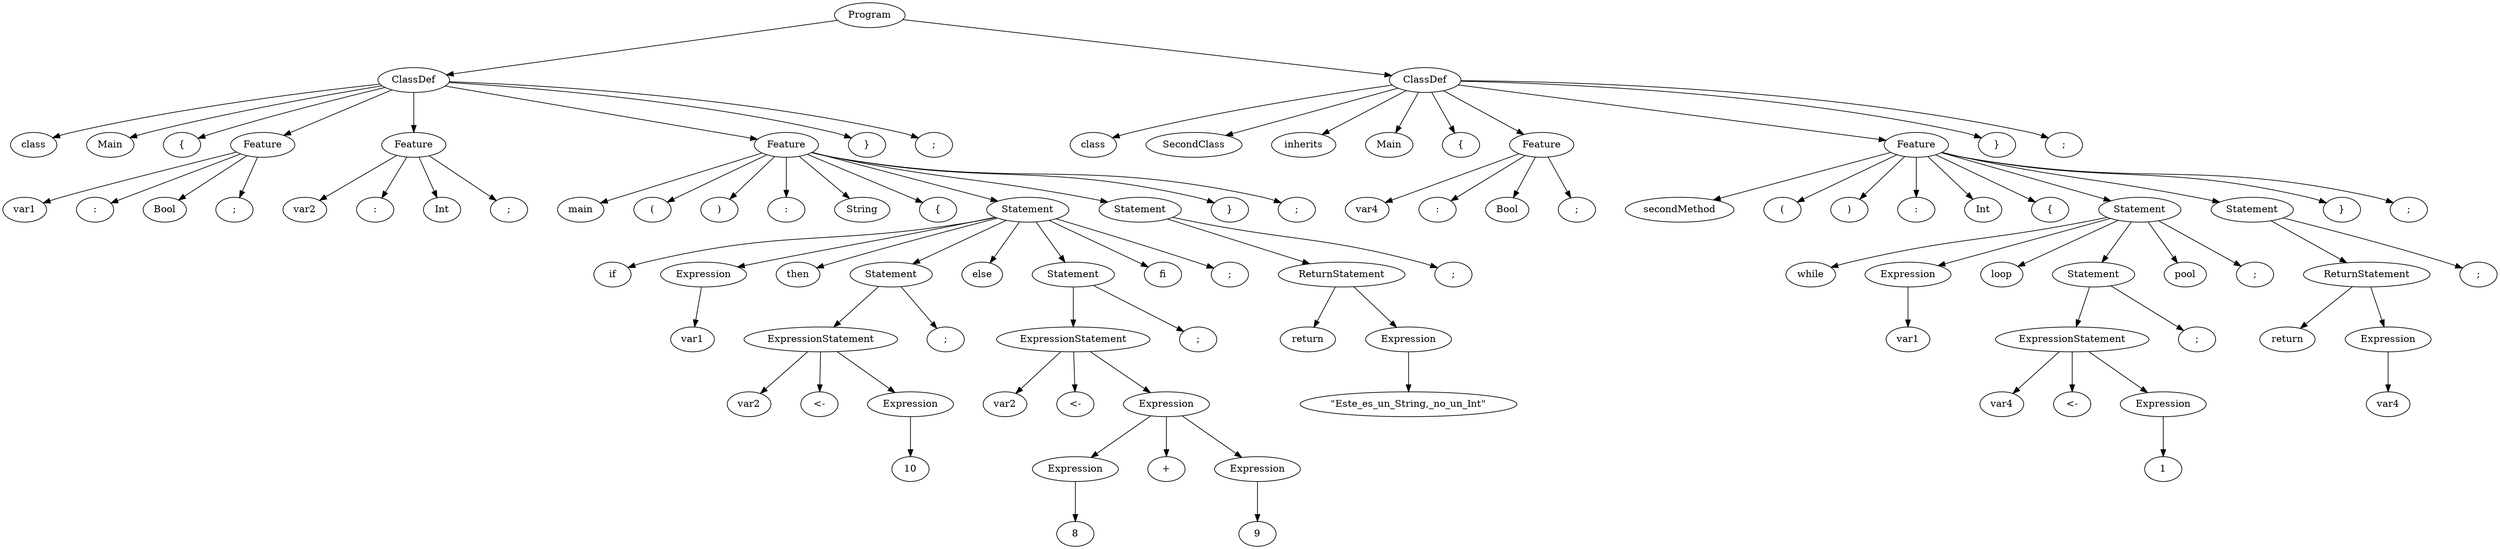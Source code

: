 digraph tree {
rankdir=TB;
nodesep=0.6;
ranksep=0.8;
    "Program_2144852355200" [label="Program"];
    "ClassDef_2144852356096" [label="ClassDef"];
    "class_2144852478912" [label="class"];
    "Main_2144852484928" [label="Main"];
    "{_2144852483200" [label="{"];
    "Feature_2144852355088" [label="Feature"];
    "var1_2144852483904" [label="var1"];
    ":_2144852489792" [label=":"];
    "Bool_2144852486272" [label="Bool"];
    ";_2144852480576" [label=";"];
    "Feature_2144852355424" [label="Feature"];
    "var2_2144852485568" [label="var2"];
    ":_2144852478528" [label=":"];
    "Int_2144852480512" [label="Int"];
    ";_2144852489408" [label=";"];
    "Feature_2144852355312" [label="Feature"];
    "main_2144852483648" [label="main"];
    "(_2144852481408" [label="("];
    ")_2144852483840" [label=")"];
    ":_2144852486016" [label=":"];
    "String_2144852477888" [label="String"];
    "{_2144852480320" [label="{"];
    "Statement_2144852355648" [label="Statement"];
    "if_2144852489728" [label="if"];
    "Expression_2144852355872" [label="Expression"];
    "var1_2144852476096" [label="var1"];
    "then_2144852487360" [label="then"];
    "Statement_2144852355536" [label="Statement"];
    "ExpressionStatement_2144852355984" [label="ExpressionStatement"];
    "var2_2144852490432" [label="var2"];
    "<-_2144852491200" [label="<-"];
    "Expression_2144852356320" [label="Expression"];
    "10_2144852476544" [label="10"];
    ";_2144852480640" [label=";"];
    "else_2144852483328" [label="else"];
    "Statement_2144852355760" [label="Statement"];
    "ExpressionStatement_2144852356208" [label="ExpressionStatement"];
    "var2_2144852478592" [label="var2"];
    "<-_2144852482560" [label="<-"];
    "Expression_2144852356544" [label="Expression"];
    "Expression_2144852356432" [label="Expression"];
    "8_2144852476800" [label="8"];
    "+_2144852486912" [label="+"];
    "Expression_2144852356656" [label="Expression"];
    "9_2144852487616" [label="9"];
    ";_2144852480128" [label=";"];
    "fi_2144852482240" [label="fi"];
    ";_2144852477376" [label=";"];
    "Statement_2144852356768" [label="Statement"];
    "ReturnStatement_2144852356880" [label="ReturnStatement"];
    "return_2144852476416" [label="return"];
    "Expression_2144852356992" [label="Expression"];
    "\\\"Este_es_un_String,_no_un_Int\\\"_2144852476352" [label="\"Este_es_un_String,_no_un_Int\""];
    ";_2144852488832" [label=";"];
    "}_2144852476672" [label="}"];
    ";_2144852477824" [label=";"];
    "}_2144852476928" [label="}"];
    ";_2144852479040" [label=";"];
    "ClassDef_2144852357104" [label="ClassDef"];
    "class_2144852479424" [label="class"];
    "SecondClass_2144852478272" [label="SecondClass"];
    "inherits_2144852486528" [label="inherits"];
    "Main_2144852478720" [label="Main"];
    "{_2144852490368" [label="{"];
    "Feature_2144852357216" [label="Feature"];
    "var4_2144852476032" [label="var4"];
    ":_2144852481600" [label=":"];
    "Bool_2144852485632" [label="Bool"];
    ";_2144852484608" [label=";"];
    "Feature_2144852357328" [label="Feature"];
    "secondMethod_2144852480192" [label="secondMethod"];
    "(_2144852477504" [label="("];
    ")_2144852479936" [label=")"];
    ":_2144852488320" [label=":"];
    "Int_2144852481728" [label="Int"];
    "{_2144852484288" [label="{"];
    "Statement_2144852357440" [label="Statement"];
    "while_2144852453184" [label="while"];
    "Expression_2144852357552" [label="Expression"];
    "var1_2144852446720" [label="var1"];
    "loop_2144852453248" [label="loop"];
    "Statement_2144852357664" [label="Statement"];
    "ExpressionStatement_2144852357776" [label="ExpressionStatement"];
    "var4_2144852447744" [label="var4"];
    "<-_2144852443648" [label="<-"];
    "Expression_2144852357888" [label="Expression"];
    "1_2144852456896" [label="1"];
    ";_2144852444800" [label=";"];
    "pool_2144852481536" [label="pool"];
    ";_2144852456000" [label=";"];
    "Statement_2144852358000" [label="Statement"];
    "ReturnStatement_2144852358112" [label="ReturnStatement"];
    "return_2144852444224" [label="return"];
    "Expression_2144852358224" [label="Expression"];
    "var4_2144852452032" [label="var4"];
    ";_2144852446080" [label=";"];
    "}_2144852451648" [label="}"];
    ";_2144852492160" [label=";"];
    "}_2144852452736" [label="}"];
    ";_2144852459328" [label=";"];
    "Program_2144852355200" -> "ClassDef_2144852356096";
    "Program_2144852355200" -> "ClassDef_2144852357104";
    "ClassDef_2144852356096" -> "class_2144852478912";
    "ClassDef_2144852356096" -> "Main_2144852484928";
    "ClassDef_2144852356096" -> "{_2144852483200";
    "ClassDef_2144852356096" -> "Feature_2144852355088";
    "ClassDef_2144852356096" -> "Feature_2144852355424";
    "ClassDef_2144852356096" -> "Feature_2144852355312";
    "ClassDef_2144852356096" -> "}_2144852476928";
    "ClassDef_2144852356096" -> ";_2144852479040";
    "Feature_2144852355088" -> "var1_2144852483904";
    "Feature_2144852355088" -> ":_2144852489792";
    "Feature_2144852355088" -> "Bool_2144852486272";
    "Feature_2144852355088" -> ";_2144852480576";
    "Feature_2144852355424" -> "var2_2144852485568";
    "Feature_2144852355424" -> ":_2144852478528";
    "Feature_2144852355424" -> "Int_2144852480512";
    "Feature_2144852355424" -> ";_2144852489408";
    "Feature_2144852355312" -> "main_2144852483648";
    "Feature_2144852355312" -> "(_2144852481408";
    "Feature_2144852355312" -> ")_2144852483840";
    "Feature_2144852355312" -> ":_2144852486016";
    "Feature_2144852355312" -> "String_2144852477888";
    "Feature_2144852355312" -> "{_2144852480320";
    "Feature_2144852355312" -> "Statement_2144852355648";
    "Feature_2144852355312" -> "Statement_2144852356768";
    "Feature_2144852355312" -> "}_2144852476672";
    "Feature_2144852355312" -> ";_2144852477824";
    "Statement_2144852355648" -> "if_2144852489728";
    "Statement_2144852355648" -> "Expression_2144852355872";
    "Statement_2144852355648" -> "then_2144852487360";
    "Statement_2144852355648" -> "Statement_2144852355536";
    "Statement_2144852355648" -> "else_2144852483328";
    "Statement_2144852355648" -> "Statement_2144852355760";
    "Statement_2144852355648" -> "fi_2144852482240";
    "Statement_2144852355648" -> ";_2144852477376";
    "Expression_2144852355872" -> "var1_2144852476096";
    "Statement_2144852355536" -> "ExpressionStatement_2144852355984";
    "Statement_2144852355536" -> ";_2144852480640";
    "ExpressionStatement_2144852355984" -> "var2_2144852490432";
    "ExpressionStatement_2144852355984" -> "<-_2144852491200";
    "ExpressionStatement_2144852355984" -> "Expression_2144852356320";
    "Expression_2144852356320" -> "10_2144852476544";
    "Statement_2144852355760" -> "ExpressionStatement_2144852356208";
    "Statement_2144852355760" -> ";_2144852480128";
    "ExpressionStatement_2144852356208" -> "var2_2144852478592";
    "ExpressionStatement_2144852356208" -> "<-_2144852482560";
    "ExpressionStatement_2144852356208" -> "Expression_2144852356544";
    "Expression_2144852356544" -> "Expression_2144852356432";
    "Expression_2144852356544" -> "+_2144852486912";
    "Expression_2144852356544" -> "Expression_2144852356656";
    "Expression_2144852356432" -> "8_2144852476800";
    "Expression_2144852356656" -> "9_2144852487616";
    "Statement_2144852356768" -> "ReturnStatement_2144852356880";
    "Statement_2144852356768" -> ";_2144852488832";
    "ReturnStatement_2144852356880" -> "return_2144852476416";
    "ReturnStatement_2144852356880" -> "Expression_2144852356992";
    "Expression_2144852356992" -> "\\\"Este_es_un_String,_no_un_Int\\\"_2144852476352";
    "ClassDef_2144852357104" -> "class_2144852479424";
    "ClassDef_2144852357104" -> "SecondClass_2144852478272";
    "ClassDef_2144852357104" -> "inherits_2144852486528";
    "ClassDef_2144852357104" -> "Main_2144852478720";
    "ClassDef_2144852357104" -> "{_2144852490368";
    "ClassDef_2144852357104" -> "Feature_2144852357216";
    "ClassDef_2144852357104" -> "Feature_2144852357328";
    "ClassDef_2144852357104" -> "}_2144852452736";
    "ClassDef_2144852357104" -> ";_2144852459328";
    "Feature_2144852357216" -> "var4_2144852476032";
    "Feature_2144852357216" -> ":_2144852481600";
    "Feature_2144852357216" -> "Bool_2144852485632";
    "Feature_2144852357216" -> ";_2144852484608";
    "Feature_2144852357328" -> "secondMethod_2144852480192";
    "Feature_2144852357328" -> "(_2144852477504";
    "Feature_2144852357328" -> ")_2144852479936";
    "Feature_2144852357328" -> ":_2144852488320";
    "Feature_2144852357328" -> "Int_2144852481728";
    "Feature_2144852357328" -> "{_2144852484288";
    "Feature_2144852357328" -> "Statement_2144852357440";
    "Feature_2144852357328" -> "Statement_2144852358000";
    "Feature_2144852357328" -> "}_2144852451648";
    "Feature_2144852357328" -> ";_2144852492160";
    "Statement_2144852357440" -> "while_2144852453184";
    "Statement_2144852357440" -> "Expression_2144852357552";
    "Statement_2144852357440" -> "loop_2144852453248";
    "Statement_2144852357440" -> "Statement_2144852357664";
    "Statement_2144852357440" -> "pool_2144852481536";
    "Statement_2144852357440" -> ";_2144852456000";
    "Expression_2144852357552" -> "var1_2144852446720";
    "Statement_2144852357664" -> "ExpressionStatement_2144852357776";
    "Statement_2144852357664" -> ";_2144852444800";
    "ExpressionStatement_2144852357776" -> "var4_2144852447744";
    "ExpressionStatement_2144852357776" -> "<-_2144852443648";
    "ExpressionStatement_2144852357776" -> "Expression_2144852357888";
    "Expression_2144852357888" -> "1_2144852456896";
    "Statement_2144852358000" -> "ReturnStatement_2144852358112";
    "Statement_2144852358000" -> ";_2144852446080";
    "ReturnStatement_2144852358112" -> "return_2144852444224";
    "ReturnStatement_2144852358112" -> "Expression_2144852358224";
    "Expression_2144852358224" -> "var4_2144852452032";
}
